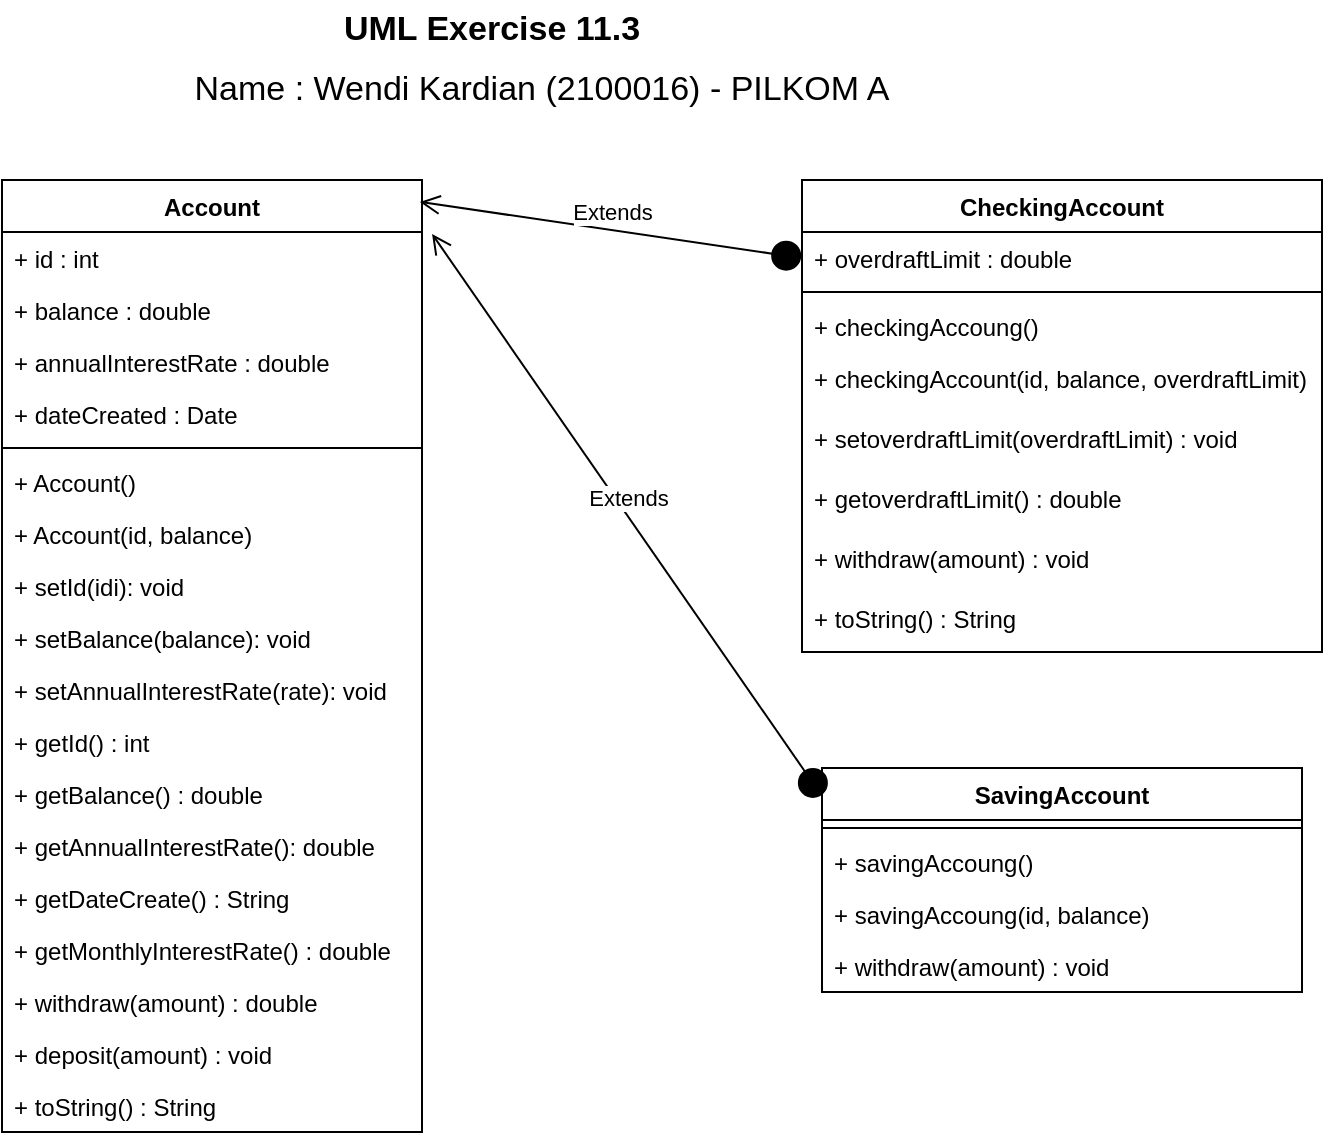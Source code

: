 <mxfile version="20.4.0" type="device"><diagram id="gw-v38tZk0iY8pgKWuc7" name="Page-1"><mxGraphModel dx="1422" dy="729" grid="1" gridSize="10" guides="1" tooltips="1" connect="1" arrows="1" fold="1" page="1" pageScale="1" pageWidth="850" pageHeight="1100" math="0" shadow="0"><root><mxCell id="0"/><mxCell id="1" parent="0"/><mxCell id="roBZP79_uFEUvprVYlYB-1" value="Account&#10;" style="swimlane;fontStyle=1;align=center;verticalAlign=top;childLayout=stackLayout;horizontal=1;startSize=26;horizontalStack=0;resizeParent=1;resizeParentMax=0;resizeLast=0;collapsible=1;marginBottom=0;" vertex="1" parent="1"><mxGeometry x="90" y="140" width="210" height="476" as="geometry"/></mxCell><mxCell id="roBZP79_uFEUvprVYlYB-2" value="+ id : int" style="text;strokeColor=none;fillColor=none;align=left;verticalAlign=top;spacingLeft=4;spacingRight=4;overflow=hidden;rotatable=0;points=[[0,0.5],[1,0.5]];portConstraint=eastwest;" vertex="1" parent="roBZP79_uFEUvprVYlYB-1"><mxGeometry y="26" width="210" height="26" as="geometry"/></mxCell><mxCell id="roBZP79_uFEUvprVYlYB-5" value="+ balance : double" style="text;strokeColor=none;fillColor=none;align=left;verticalAlign=top;spacingLeft=4;spacingRight=4;overflow=hidden;rotatable=0;points=[[0,0.5],[1,0.5]];portConstraint=eastwest;" vertex="1" parent="roBZP79_uFEUvprVYlYB-1"><mxGeometry y="52" width="210" height="26" as="geometry"/></mxCell><mxCell id="roBZP79_uFEUvprVYlYB-6" value="+ annualInterestRate : double" style="text;strokeColor=none;fillColor=none;align=left;verticalAlign=top;spacingLeft=4;spacingRight=4;overflow=hidden;rotatable=0;points=[[0,0.5],[1,0.5]];portConstraint=eastwest;" vertex="1" parent="roBZP79_uFEUvprVYlYB-1"><mxGeometry y="78" width="210" height="26" as="geometry"/></mxCell><mxCell id="roBZP79_uFEUvprVYlYB-7" value="+ dateCreated : Date" style="text;strokeColor=none;fillColor=none;align=left;verticalAlign=top;spacingLeft=4;spacingRight=4;overflow=hidden;rotatable=0;points=[[0,0.5],[1,0.5]];portConstraint=eastwest;" vertex="1" parent="roBZP79_uFEUvprVYlYB-1"><mxGeometry y="104" width="210" height="26" as="geometry"/></mxCell><mxCell id="roBZP79_uFEUvprVYlYB-3" value="" style="line;strokeWidth=1;fillColor=none;align=left;verticalAlign=middle;spacingTop=-1;spacingLeft=3;spacingRight=3;rotatable=0;labelPosition=right;points=[];portConstraint=eastwest;strokeColor=inherit;" vertex="1" parent="roBZP79_uFEUvprVYlYB-1"><mxGeometry y="130" width="210" height="8" as="geometry"/></mxCell><mxCell id="roBZP79_uFEUvprVYlYB-4" value="+ Account()" style="text;strokeColor=none;fillColor=none;align=left;verticalAlign=top;spacingLeft=4;spacingRight=4;overflow=hidden;rotatable=0;points=[[0,0.5],[1,0.5]];portConstraint=eastwest;" vertex="1" parent="roBZP79_uFEUvprVYlYB-1"><mxGeometry y="138" width="210" height="26" as="geometry"/></mxCell><mxCell id="roBZP79_uFEUvprVYlYB-8" value="+ Account(id, balance)" style="text;strokeColor=none;fillColor=none;align=left;verticalAlign=top;spacingLeft=4;spacingRight=4;overflow=hidden;rotatable=0;points=[[0,0.5],[1,0.5]];portConstraint=eastwest;" vertex="1" parent="roBZP79_uFEUvprVYlYB-1"><mxGeometry y="164" width="210" height="26" as="geometry"/></mxCell><mxCell id="roBZP79_uFEUvprVYlYB-9" value="+ setId(idi): void" style="text;strokeColor=none;fillColor=none;align=left;verticalAlign=top;spacingLeft=4;spacingRight=4;overflow=hidden;rotatable=0;points=[[0,0.5],[1,0.5]];portConstraint=eastwest;" vertex="1" parent="roBZP79_uFEUvprVYlYB-1"><mxGeometry y="190" width="210" height="26" as="geometry"/></mxCell><mxCell id="roBZP79_uFEUvprVYlYB-10" value="+ setBalance(balance): void" style="text;strokeColor=none;fillColor=none;align=left;verticalAlign=top;spacingLeft=4;spacingRight=4;overflow=hidden;rotatable=0;points=[[0,0.5],[1,0.5]];portConstraint=eastwest;" vertex="1" parent="roBZP79_uFEUvprVYlYB-1"><mxGeometry y="216" width="210" height="26" as="geometry"/></mxCell><mxCell id="roBZP79_uFEUvprVYlYB-11" value="+ setAnnualInterestRate(rate): void" style="text;strokeColor=none;fillColor=none;align=left;verticalAlign=top;spacingLeft=4;spacingRight=4;overflow=hidden;rotatable=0;points=[[0,0.5],[1,0.5]];portConstraint=eastwest;" vertex="1" parent="roBZP79_uFEUvprVYlYB-1"><mxGeometry y="242" width="210" height="26" as="geometry"/></mxCell><mxCell id="roBZP79_uFEUvprVYlYB-12" value="+ getId() : int" style="text;strokeColor=none;fillColor=none;align=left;verticalAlign=top;spacingLeft=4;spacingRight=4;overflow=hidden;rotatable=0;points=[[0,0.5],[1,0.5]];portConstraint=eastwest;" vertex="1" parent="roBZP79_uFEUvprVYlYB-1"><mxGeometry y="268" width="210" height="26" as="geometry"/></mxCell><mxCell id="roBZP79_uFEUvprVYlYB-13" value="+ getBalance() : double" style="text;strokeColor=none;fillColor=none;align=left;verticalAlign=top;spacingLeft=4;spacingRight=4;overflow=hidden;rotatable=0;points=[[0,0.5],[1,0.5]];portConstraint=eastwest;" vertex="1" parent="roBZP79_uFEUvprVYlYB-1"><mxGeometry y="294" width="210" height="26" as="geometry"/></mxCell><mxCell id="roBZP79_uFEUvprVYlYB-14" value="+ getAnnualInterestRate(): double" style="text;strokeColor=none;fillColor=none;align=left;verticalAlign=top;spacingLeft=4;spacingRight=4;overflow=hidden;rotatable=0;points=[[0,0.5],[1,0.5]];portConstraint=eastwest;" vertex="1" parent="roBZP79_uFEUvprVYlYB-1"><mxGeometry y="320" width="210" height="26" as="geometry"/></mxCell><mxCell id="roBZP79_uFEUvprVYlYB-15" value="+ getDateCreate() : String" style="text;strokeColor=none;fillColor=none;align=left;verticalAlign=top;spacingLeft=4;spacingRight=4;overflow=hidden;rotatable=0;points=[[0,0.5],[1,0.5]];portConstraint=eastwest;" vertex="1" parent="roBZP79_uFEUvprVYlYB-1"><mxGeometry y="346" width="210" height="26" as="geometry"/></mxCell><mxCell id="roBZP79_uFEUvprVYlYB-18" value="+ getMonthlyInterestRate() : double" style="text;strokeColor=none;fillColor=none;align=left;verticalAlign=top;spacingLeft=4;spacingRight=4;overflow=hidden;rotatable=0;points=[[0,0.5],[1,0.5]];portConstraint=eastwest;" vertex="1" parent="roBZP79_uFEUvprVYlYB-1"><mxGeometry y="372" width="210" height="26" as="geometry"/></mxCell><mxCell id="roBZP79_uFEUvprVYlYB-19" value="+ withdraw(amount) : double" style="text;strokeColor=none;fillColor=none;align=left;verticalAlign=top;spacingLeft=4;spacingRight=4;overflow=hidden;rotatable=0;points=[[0,0.5],[1,0.5]];portConstraint=eastwest;" vertex="1" parent="roBZP79_uFEUvprVYlYB-1"><mxGeometry y="398" width="210" height="26" as="geometry"/></mxCell><mxCell id="roBZP79_uFEUvprVYlYB-20" value="+ deposit(amount) : void" style="text;strokeColor=none;fillColor=none;align=left;verticalAlign=top;spacingLeft=4;spacingRight=4;overflow=hidden;rotatable=0;points=[[0,0.5],[1,0.5]];portConstraint=eastwest;" vertex="1" parent="roBZP79_uFEUvprVYlYB-1"><mxGeometry y="424" width="210" height="26" as="geometry"/></mxCell><mxCell id="roBZP79_uFEUvprVYlYB-21" value="+ toString() : String" style="text;strokeColor=none;fillColor=none;align=left;verticalAlign=top;spacingLeft=4;spacingRight=4;overflow=hidden;rotatable=0;points=[[0,0.5],[1,0.5]];portConstraint=eastwest;" vertex="1" parent="roBZP79_uFEUvprVYlYB-1"><mxGeometry y="450" width="210" height="26" as="geometry"/></mxCell><mxCell id="roBZP79_uFEUvprVYlYB-22" value="CheckingAccount" style="swimlane;fontStyle=1;align=center;verticalAlign=top;childLayout=stackLayout;horizontal=1;startSize=26;horizontalStack=0;resizeParent=1;resizeParentMax=0;resizeLast=0;collapsible=1;marginBottom=0;" vertex="1" parent="1"><mxGeometry x="490" y="140" width="260" height="236" as="geometry"/></mxCell><mxCell id="roBZP79_uFEUvprVYlYB-23" value="+ overdraftLimit : double" style="text;strokeColor=none;fillColor=none;align=left;verticalAlign=top;spacingLeft=4;spacingRight=4;overflow=hidden;rotatable=0;points=[[0,0.5],[1,0.5]];portConstraint=eastwest;" vertex="1" parent="roBZP79_uFEUvprVYlYB-22"><mxGeometry y="26" width="260" height="26" as="geometry"/></mxCell><mxCell id="roBZP79_uFEUvprVYlYB-24" value="" style="line;strokeWidth=1;fillColor=none;align=left;verticalAlign=middle;spacingTop=-1;spacingLeft=3;spacingRight=3;rotatable=0;labelPosition=right;points=[];portConstraint=eastwest;strokeColor=inherit;" vertex="1" parent="roBZP79_uFEUvprVYlYB-22"><mxGeometry y="52" width="260" height="8" as="geometry"/></mxCell><mxCell id="roBZP79_uFEUvprVYlYB-25" value="+ checkingAccoung() " style="text;strokeColor=none;fillColor=none;align=left;verticalAlign=top;spacingLeft=4;spacingRight=4;overflow=hidden;rotatable=0;points=[[0,0.5],[1,0.5]];portConstraint=eastwest;" vertex="1" parent="roBZP79_uFEUvprVYlYB-22"><mxGeometry y="60" width="260" height="26" as="geometry"/></mxCell><mxCell id="roBZP79_uFEUvprVYlYB-28" value="+ checkingAccount(id, balance, overdraftLimit)" style="text;strokeColor=none;fillColor=none;align=left;verticalAlign=top;spacingLeft=4;spacingRight=4;overflow=hidden;rotatable=0;points=[[0,0.5],[1,0.5]];portConstraint=eastwest;" vertex="1" parent="roBZP79_uFEUvprVYlYB-22"><mxGeometry y="86" width="260" height="30" as="geometry"/></mxCell><mxCell id="roBZP79_uFEUvprVYlYB-29" value="+ setoverdraftLimit(overdraftLimit) : void" style="text;strokeColor=none;fillColor=none;align=left;verticalAlign=top;spacingLeft=4;spacingRight=4;overflow=hidden;rotatable=0;points=[[0,0.5],[1,0.5]];portConstraint=eastwest;" vertex="1" parent="roBZP79_uFEUvprVYlYB-22"><mxGeometry y="116" width="260" height="30" as="geometry"/></mxCell><mxCell id="roBZP79_uFEUvprVYlYB-30" value="+ getoverdraftLimit() : double" style="text;strokeColor=none;fillColor=none;align=left;verticalAlign=top;spacingLeft=4;spacingRight=4;overflow=hidden;rotatable=0;points=[[0,0.5],[1,0.5]];portConstraint=eastwest;" vertex="1" parent="roBZP79_uFEUvprVYlYB-22"><mxGeometry y="146" width="260" height="30" as="geometry"/></mxCell><mxCell id="roBZP79_uFEUvprVYlYB-31" value="+ withdraw(amount) : void" style="text;strokeColor=none;fillColor=none;align=left;verticalAlign=top;spacingLeft=4;spacingRight=4;overflow=hidden;rotatable=0;points=[[0,0.5],[1,0.5]];portConstraint=eastwest;" vertex="1" parent="roBZP79_uFEUvprVYlYB-22"><mxGeometry y="176" width="260" height="30" as="geometry"/></mxCell><mxCell id="roBZP79_uFEUvprVYlYB-32" value="+ toString() : String" style="text;strokeColor=none;fillColor=none;align=left;verticalAlign=top;spacingLeft=4;spacingRight=4;overflow=hidden;rotatable=0;points=[[0,0.5],[1,0.5]];portConstraint=eastwest;" vertex="1" parent="roBZP79_uFEUvprVYlYB-22"><mxGeometry y="206" width="260" height="30" as="geometry"/></mxCell><mxCell id="roBZP79_uFEUvprVYlYB-26" value="Extends" style="html=1;verticalAlign=bottom;startArrow=circle;startFill=1;endArrow=open;startSize=6;endSize=8;rounded=0;entryX=0.995;entryY=0.023;entryDx=0;entryDy=0;entryPerimeter=0;exitX=0;exitY=0.5;exitDx=0;exitDy=0;" edge="1" parent="1" source="roBZP79_uFEUvprVYlYB-23" target="roBZP79_uFEUvprVYlYB-1"><mxGeometry width="80" relative="1" as="geometry"><mxPoint x="300" y="150" as="sourcePoint"/><mxPoint x="380" y="150" as="targetPoint"/></mxGeometry></mxCell><mxCell id="roBZP79_uFEUvprVYlYB-33" value="SavingAccount" style="swimlane;fontStyle=1;align=center;verticalAlign=top;childLayout=stackLayout;horizontal=1;startSize=26;horizontalStack=0;resizeParent=1;resizeParentMax=0;resizeLast=0;collapsible=1;marginBottom=0;" vertex="1" parent="1"><mxGeometry x="500" y="434" width="240" height="112" as="geometry"/></mxCell><mxCell id="roBZP79_uFEUvprVYlYB-35" value="" style="line;strokeWidth=1;fillColor=none;align=left;verticalAlign=middle;spacingTop=-1;spacingLeft=3;spacingRight=3;rotatable=0;labelPosition=right;points=[];portConstraint=eastwest;strokeColor=inherit;" vertex="1" parent="roBZP79_uFEUvprVYlYB-33"><mxGeometry y="26" width="240" height="8" as="geometry"/></mxCell><mxCell id="roBZP79_uFEUvprVYlYB-36" value="+ savingAccoung() " style="text;strokeColor=none;fillColor=none;align=left;verticalAlign=top;spacingLeft=4;spacingRight=4;overflow=hidden;rotatable=0;points=[[0,0.5],[1,0.5]];portConstraint=eastwest;" vertex="1" parent="roBZP79_uFEUvprVYlYB-33"><mxGeometry y="34" width="240" height="26" as="geometry"/></mxCell><mxCell id="roBZP79_uFEUvprVYlYB-37" value="+ savingAccoung(id, balance) " style="text;strokeColor=none;fillColor=none;align=left;verticalAlign=top;spacingLeft=4;spacingRight=4;overflow=hidden;rotatable=0;points=[[0,0.5],[1,0.5]];portConstraint=eastwest;" vertex="1" parent="roBZP79_uFEUvprVYlYB-33"><mxGeometry y="60" width="240" height="26" as="geometry"/></mxCell><mxCell id="roBZP79_uFEUvprVYlYB-38" value="+ withdraw(amount) : void" style="text;strokeColor=none;fillColor=none;align=left;verticalAlign=top;spacingLeft=4;spacingRight=4;overflow=hidden;rotatable=0;points=[[0,0.5],[1,0.5]];portConstraint=eastwest;" vertex="1" parent="roBZP79_uFEUvprVYlYB-33"><mxGeometry y="86" width="240" height="26" as="geometry"/></mxCell><mxCell id="roBZP79_uFEUvprVYlYB-39" value="Extends" style="html=1;verticalAlign=bottom;startArrow=circle;startFill=1;endArrow=open;startSize=6;endSize=8;rounded=0;entryX=1.024;entryY=0.038;entryDx=0;entryDy=0;entryPerimeter=0;exitX=0;exitY=0.5;exitDx=0;exitDy=0;" edge="1" parent="1" target="roBZP79_uFEUvprVYlYB-2"><mxGeometry width="80" relative="1" as="geometry"><mxPoint x="500" y="448.05" as="sourcePoint"/><mxPoint x="308.95" y="419.998" as="targetPoint"/></mxGeometry></mxCell><mxCell id="roBZP79_uFEUvprVYlYB-40" value="&lt;b&gt;&lt;font style=&quot;font-size: 17px;&quot;&gt;UML Exercise 11.3&lt;/font&gt;&lt;/b&gt;" style="text;html=1;strokeColor=none;fillColor=none;align=center;verticalAlign=middle;whiteSpace=wrap;rounded=0;" vertex="1" parent="1"><mxGeometry x="110" y="50" width="450" height="30" as="geometry"/></mxCell><mxCell id="roBZP79_uFEUvprVYlYB-41" value="Name : Wendi Kardian (2100016) - PILKOM A" style="text;html=1;strokeColor=none;fillColor=none;align=center;verticalAlign=middle;whiteSpace=wrap;rounded=0;fontSize=17;" vertex="1" parent="1"><mxGeometry x="150" y="80" width="420" height="30" as="geometry"/></mxCell></root></mxGraphModel></diagram></mxfile>